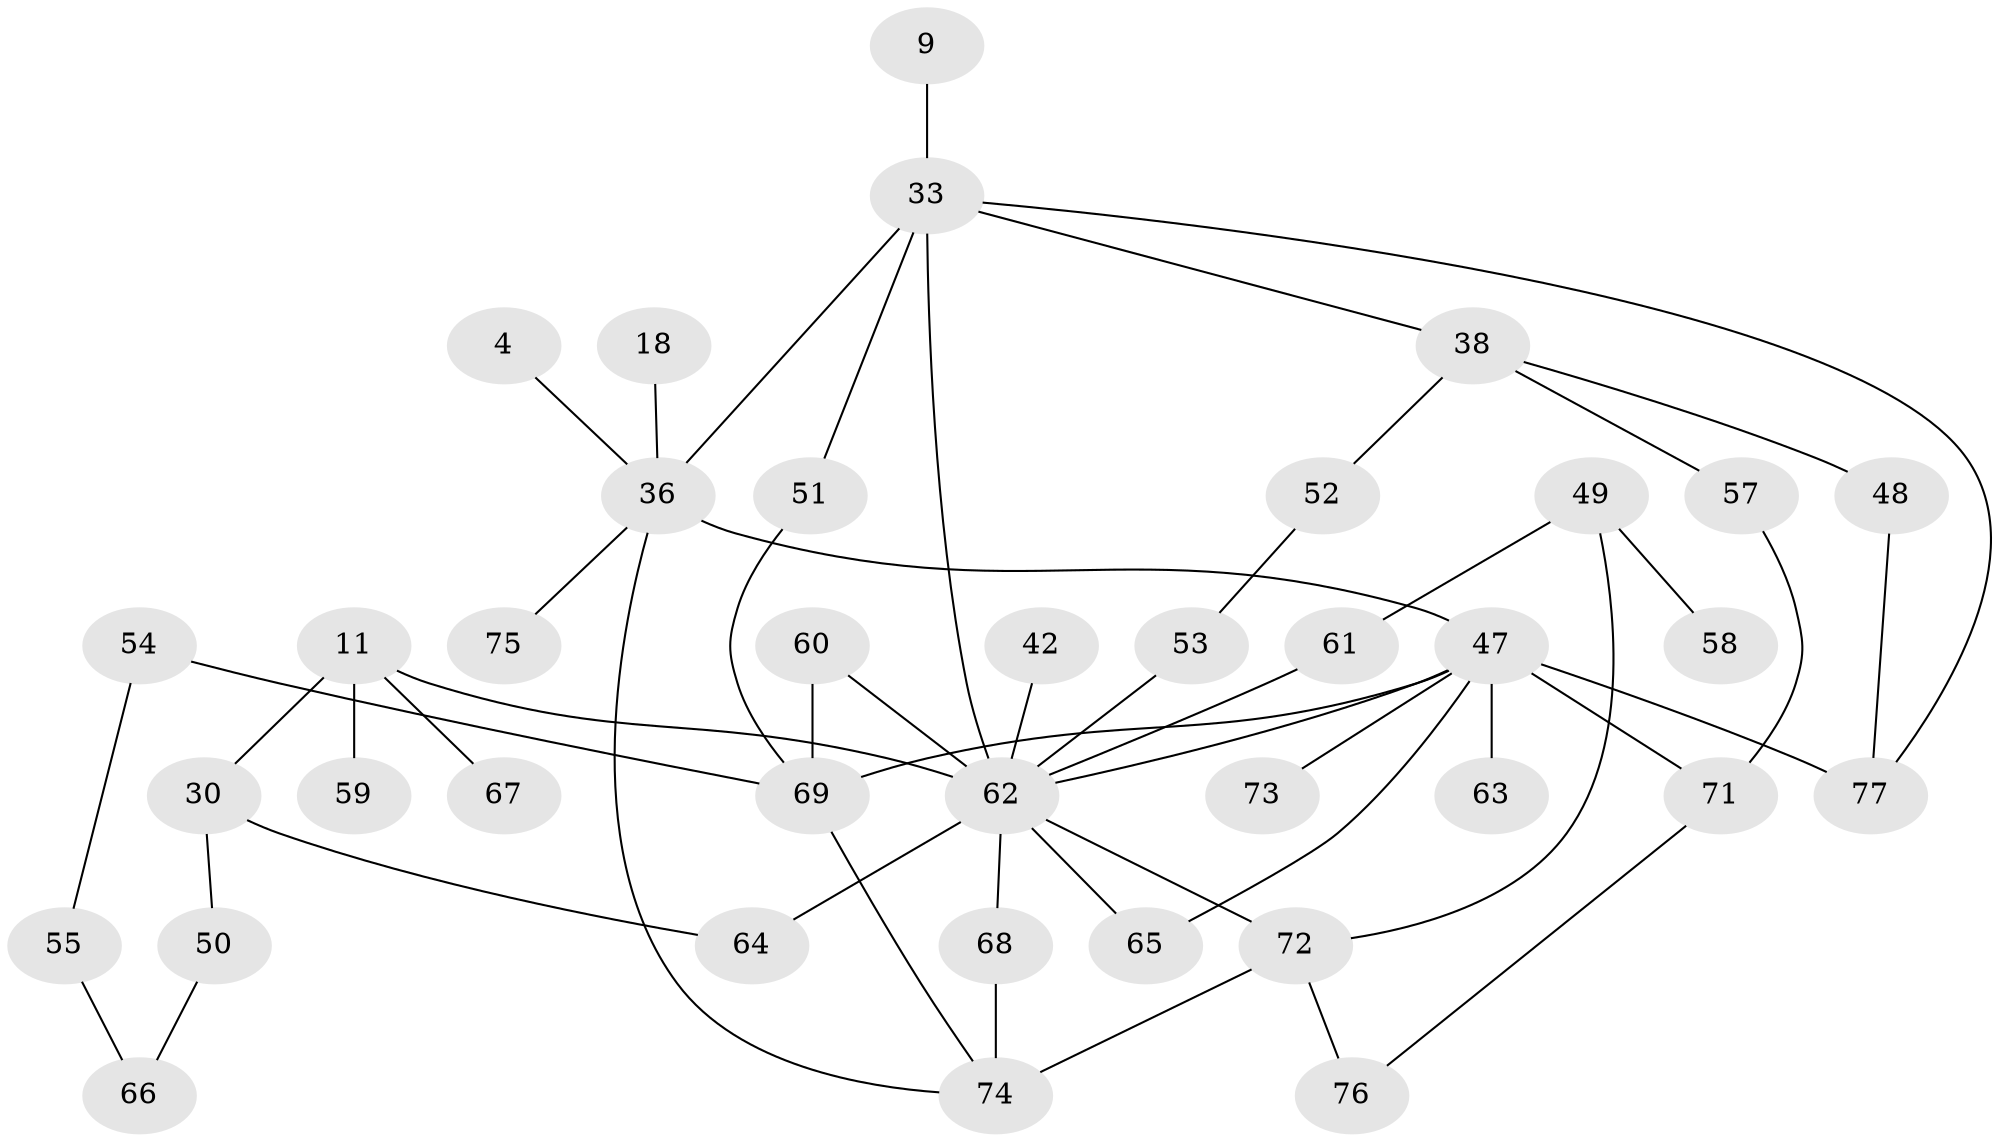 // original degree distribution, {7: 0.012987012987012988, 5: 0.06493506493506493, 3: 0.22077922077922077, 1: 0.14285714285714285, 2: 0.42857142857142855, 4: 0.11688311688311688, 6: 0.012987012987012988}
// Generated by graph-tools (version 1.1) at 2025/42/03/09/25 04:42:19]
// undirected, 38 vertices, 52 edges
graph export_dot {
graph [start="1"]
  node [color=gray90,style=filled];
  4;
  9;
  11;
  18;
  30 [super="+24"];
  33 [super="+15+6+29"];
  36 [super="+1"];
  38;
  42;
  47 [super="+12+25+27+39+32"];
  48;
  49 [super="+26+43"];
  50;
  51;
  52;
  53;
  54;
  55;
  57;
  58;
  59;
  60;
  61;
  62 [super="+10+40+46"];
  63;
  64;
  65;
  66;
  67;
  68;
  69 [super="+13+17"];
  71 [super="+56+35"];
  72 [super="+28+34+41+44+70"];
  73;
  74 [super="+3+5"];
  75;
  76;
  77 [super="+45"];
  4 -- 36;
  9 -- 33;
  11 -- 30 [weight=2];
  11 -- 59;
  11 -- 67;
  11 -- 62;
  18 -- 36;
  30 -- 50;
  30 -- 64;
  33 -- 51;
  33 -- 77;
  33 -- 36;
  33 -- 38;
  33 -- 62 [weight=3];
  36 -- 75;
  36 -- 74;
  36 -- 47 [weight=3];
  38 -- 48;
  38 -- 52;
  38 -- 57;
  42 -- 62;
  47 -- 69;
  47 -- 77 [weight=3];
  47 -- 63;
  47 -- 62;
  47 -- 65;
  47 -- 73;
  47 -- 71;
  48 -- 77;
  49 -- 61;
  49 -- 72 [weight=2];
  49 -- 58;
  50 -- 66;
  51 -- 69;
  52 -- 53;
  53 -- 62;
  54 -- 55;
  54 -- 69;
  55 -- 66;
  57 -- 71;
  60 -- 69;
  60 -- 62;
  61 -- 62;
  62 -- 64;
  62 -- 65;
  62 -- 68;
  62 -- 72 [weight=2];
  68 -- 74;
  69 -- 74;
  71 -- 76;
  72 -- 74 [weight=2];
  72 -- 76;
}

